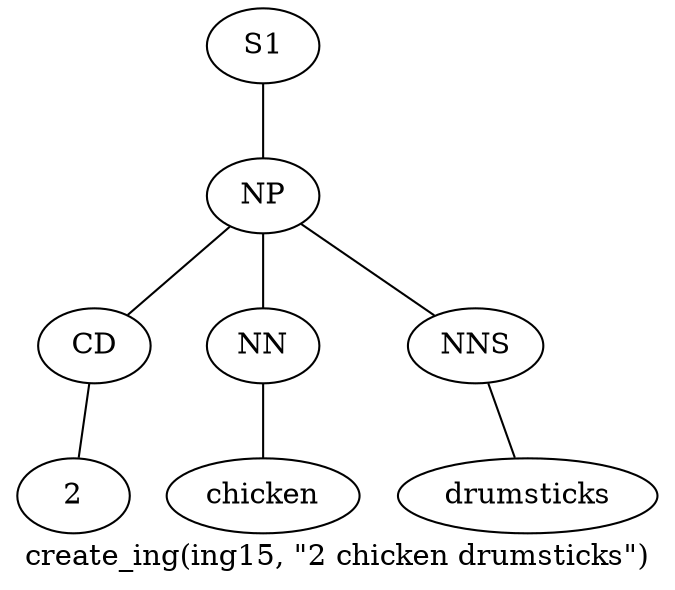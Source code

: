 graph SyntaxGraph {
	label = "create_ing(ing15, \"2 chicken drumsticks\")";
	Node0 [label="S1"];
	Node1 [label="NP"];
	Node2 [label="CD"];
	Node3 [label="2"];
	Node4 [label="NN"];
	Node5 [label="chicken"];
	Node6 [label="NNS"];
	Node7 [label="drumsticks"];

	Node0 -- Node1;
	Node1 -- Node2;
	Node1 -- Node4;
	Node1 -- Node6;
	Node2 -- Node3;
	Node4 -- Node5;
	Node6 -- Node7;
}